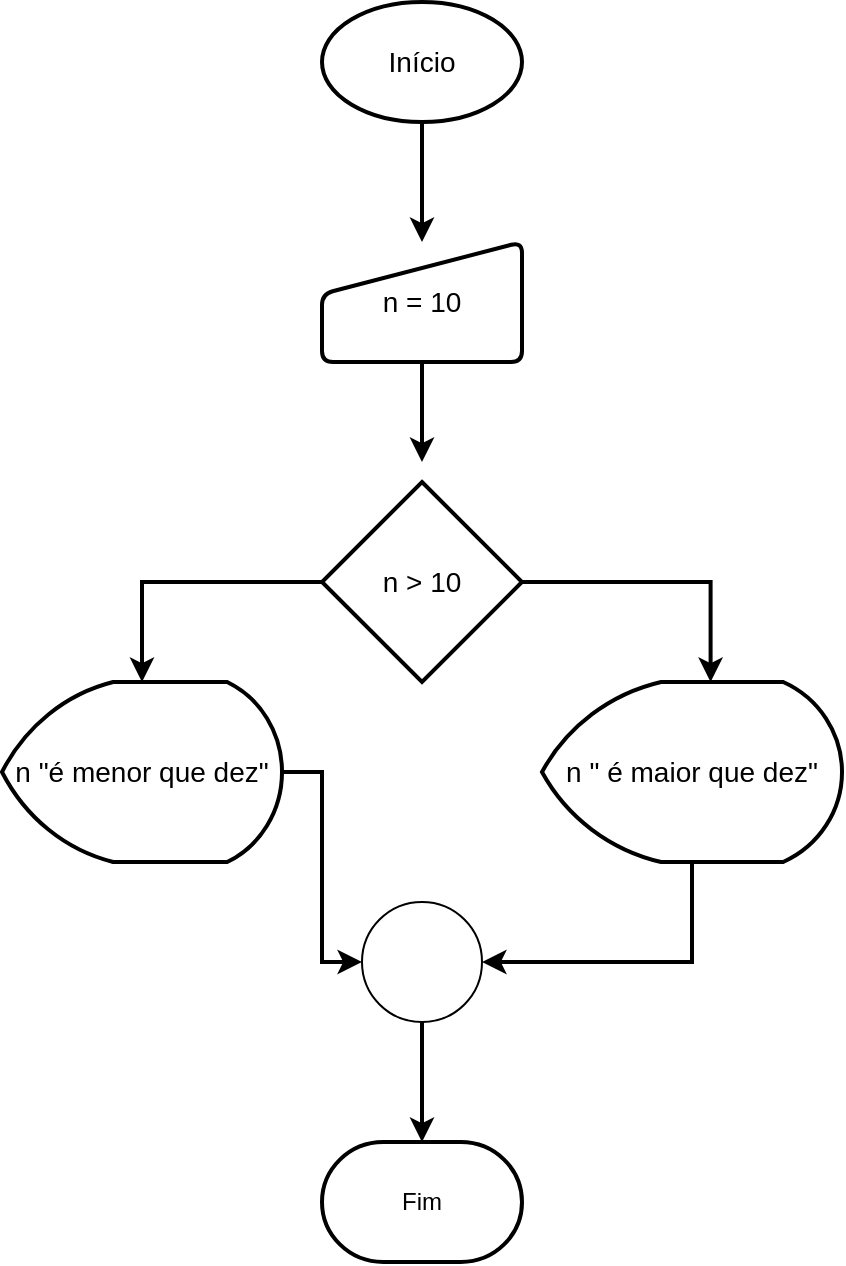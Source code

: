 <mxfile version="13.9.9" type="onedrive"><diagram id="c9K5s4EN4dO9rGG9sA0-" name="Page-1"><mxGraphModel dx="868" dy="482" grid="1" gridSize="10" guides="1" tooltips="1" connect="1" arrows="1" fold="1" page="1" pageScale="1" pageWidth="827" pageHeight="1169" math="0" shadow="0"><root><mxCell id="0"/><mxCell id="1" parent="0"/><mxCell id="8j-VY3GMxpXKoWrTwcCY-6" style="edgeStyle=orthogonalEdgeStyle;rounded=0;orthogonalLoop=1;jettySize=auto;html=1;exitX=0.5;exitY=1;exitDx=0;exitDy=0;exitPerimeter=0;strokeWidth=2;" edge="1" parent="1" source="8j-VY3GMxpXKoWrTwcCY-1" target="8j-VY3GMxpXKoWrTwcCY-2"><mxGeometry relative="1" as="geometry"/></mxCell><mxCell id="8j-VY3GMxpXKoWrTwcCY-1" value="&lt;font style=&quot;font-size: 14px&quot;&gt;Início&lt;/font&gt;" style="strokeWidth=2;html=1;shape=mxgraph.flowchart.start_1;whiteSpace=wrap;" vertex="1" parent="1"><mxGeometry x="270" y="40" width="100" height="60" as="geometry"/></mxCell><mxCell id="8j-VY3GMxpXKoWrTwcCY-7" style="edgeStyle=orthogonalEdgeStyle;rounded=0;orthogonalLoop=1;jettySize=auto;html=1;exitX=0.5;exitY=1;exitDx=0;exitDy=0;strokeWidth=2;" edge="1" parent="1" source="8j-VY3GMxpXKoWrTwcCY-2"><mxGeometry relative="1" as="geometry"><mxPoint x="320" y="270" as="targetPoint"/></mxGeometry></mxCell><mxCell id="8j-VY3GMxpXKoWrTwcCY-2" value="&lt;font style=&quot;font-size: 14px&quot;&gt;n = 10&lt;/font&gt;" style="html=1;strokeWidth=2;shape=manualInput;whiteSpace=wrap;rounded=1;size=26;arcSize=11;" vertex="1" parent="1"><mxGeometry x="270" y="160" width="100" height="60" as="geometry"/></mxCell><mxCell id="8j-VY3GMxpXKoWrTwcCY-9" style="edgeStyle=orthogonalEdgeStyle;rounded=0;orthogonalLoop=1;jettySize=auto;html=1;exitX=0;exitY=0.5;exitDx=0;exitDy=0;exitPerimeter=0;entryX=0.5;entryY=0;entryDx=0;entryDy=0;entryPerimeter=0;strokeWidth=2;" edge="1" parent="1" source="8j-VY3GMxpXKoWrTwcCY-3" target="8j-VY3GMxpXKoWrTwcCY-5"><mxGeometry relative="1" as="geometry"/></mxCell><mxCell id="8j-VY3GMxpXKoWrTwcCY-12" style="edgeStyle=orthogonalEdgeStyle;rounded=0;orthogonalLoop=1;jettySize=auto;html=1;exitX=1;exitY=0.5;exitDx=0;exitDy=0;exitPerimeter=0;entryX=0.562;entryY=0;entryDx=0;entryDy=0;entryPerimeter=0;strokeWidth=2;" edge="1" parent="1" source="8j-VY3GMxpXKoWrTwcCY-3" target="8j-VY3GMxpXKoWrTwcCY-4"><mxGeometry relative="1" as="geometry"/></mxCell><mxCell id="8j-VY3GMxpXKoWrTwcCY-3" value="&lt;font style=&quot;font-size: 14px&quot;&gt;n &amp;gt; 10&lt;/font&gt;" style="strokeWidth=2;html=1;shape=mxgraph.flowchart.decision;whiteSpace=wrap;" vertex="1" parent="1"><mxGeometry x="270" y="280" width="100" height="100" as="geometry"/></mxCell><mxCell id="8j-VY3GMxpXKoWrTwcCY-16" style="edgeStyle=orthogonalEdgeStyle;rounded=0;orthogonalLoop=1;jettySize=auto;html=1;exitX=0.5;exitY=1;exitDx=0;exitDy=0;exitPerimeter=0;entryX=1;entryY=0.5;entryDx=0;entryDy=0;entryPerimeter=0;strokeWidth=2;" edge="1" parent="1" source="8j-VY3GMxpXKoWrTwcCY-4" target="8j-VY3GMxpXKoWrTwcCY-13"><mxGeometry relative="1" as="geometry"/></mxCell><mxCell id="8j-VY3GMxpXKoWrTwcCY-4" value="&lt;font style=&quot;font-size: 14px&quot;&gt;n &quot; é maior que dez&quot;&lt;/font&gt;" style="strokeWidth=2;html=1;shape=mxgraph.flowchart.display;whiteSpace=wrap;" vertex="1" parent="1"><mxGeometry x="380" y="380" width="150" height="90" as="geometry"/></mxCell><mxCell id="8j-VY3GMxpXKoWrTwcCY-15" style="edgeStyle=orthogonalEdgeStyle;rounded=0;orthogonalLoop=1;jettySize=auto;html=1;entryX=0;entryY=0.5;entryDx=0;entryDy=0;entryPerimeter=0;strokeWidth=2;" edge="1" parent="1" source="8j-VY3GMxpXKoWrTwcCY-5" target="8j-VY3GMxpXKoWrTwcCY-13"><mxGeometry relative="1" as="geometry"/></mxCell><mxCell id="8j-VY3GMxpXKoWrTwcCY-5" value="&lt;font style=&quot;font-size: 14px&quot;&gt;n &quot;é menor que dez&quot;&lt;/font&gt;" style="strokeWidth=2;html=1;shape=mxgraph.flowchart.display;whiteSpace=wrap;" vertex="1" parent="1"><mxGeometry x="110" y="380" width="140" height="90" as="geometry"/></mxCell><mxCell id="8j-VY3GMxpXKoWrTwcCY-17" style="edgeStyle=orthogonalEdgeStyle;rounded=0;orthogonalLoop=1;jettySize=auto;html=1;exitX=0.5;exitY=1;exitDx=0;exitDy=0;exitPerimeter=0;entryX=0.5;entryY=0;entryDx=0;entryDy=0;entryPerimeter=0;strokeWidth=2;" edge="1" parent="1" source="8j-VY3GMxpXKoWrTwcCY-13" target="8j-VY3GMxpXKoWrTwcCY-14"><mxGeometry relative="1" as="geometry"/></mxCell><mxCell id="8j-VY3GMxpXKoWrTwcCY-13" value="" style="verticalLabelPosition=bottom;verticalAlign=top;html=1;shape=mxgraph.flowchart.on-page_reference;" vertex="1" parent="1"><mxGeometry x="290" y="490" width="60" height="60" as="geometry"/></mxCell><mxCell id="8j-VY3GMxpXKoWrTwcCY-14" value="Fim" style="strokeWidth=2;html=1;shape=mxgraph.flowchart.terminator;whiteSpace=wrap;" vertex="1" parent="1"><mxGeometry x="270" y="610" width="100" height="60" as="geometry"/></mxCell></root></mxGraphModel></diagram></mxfile>